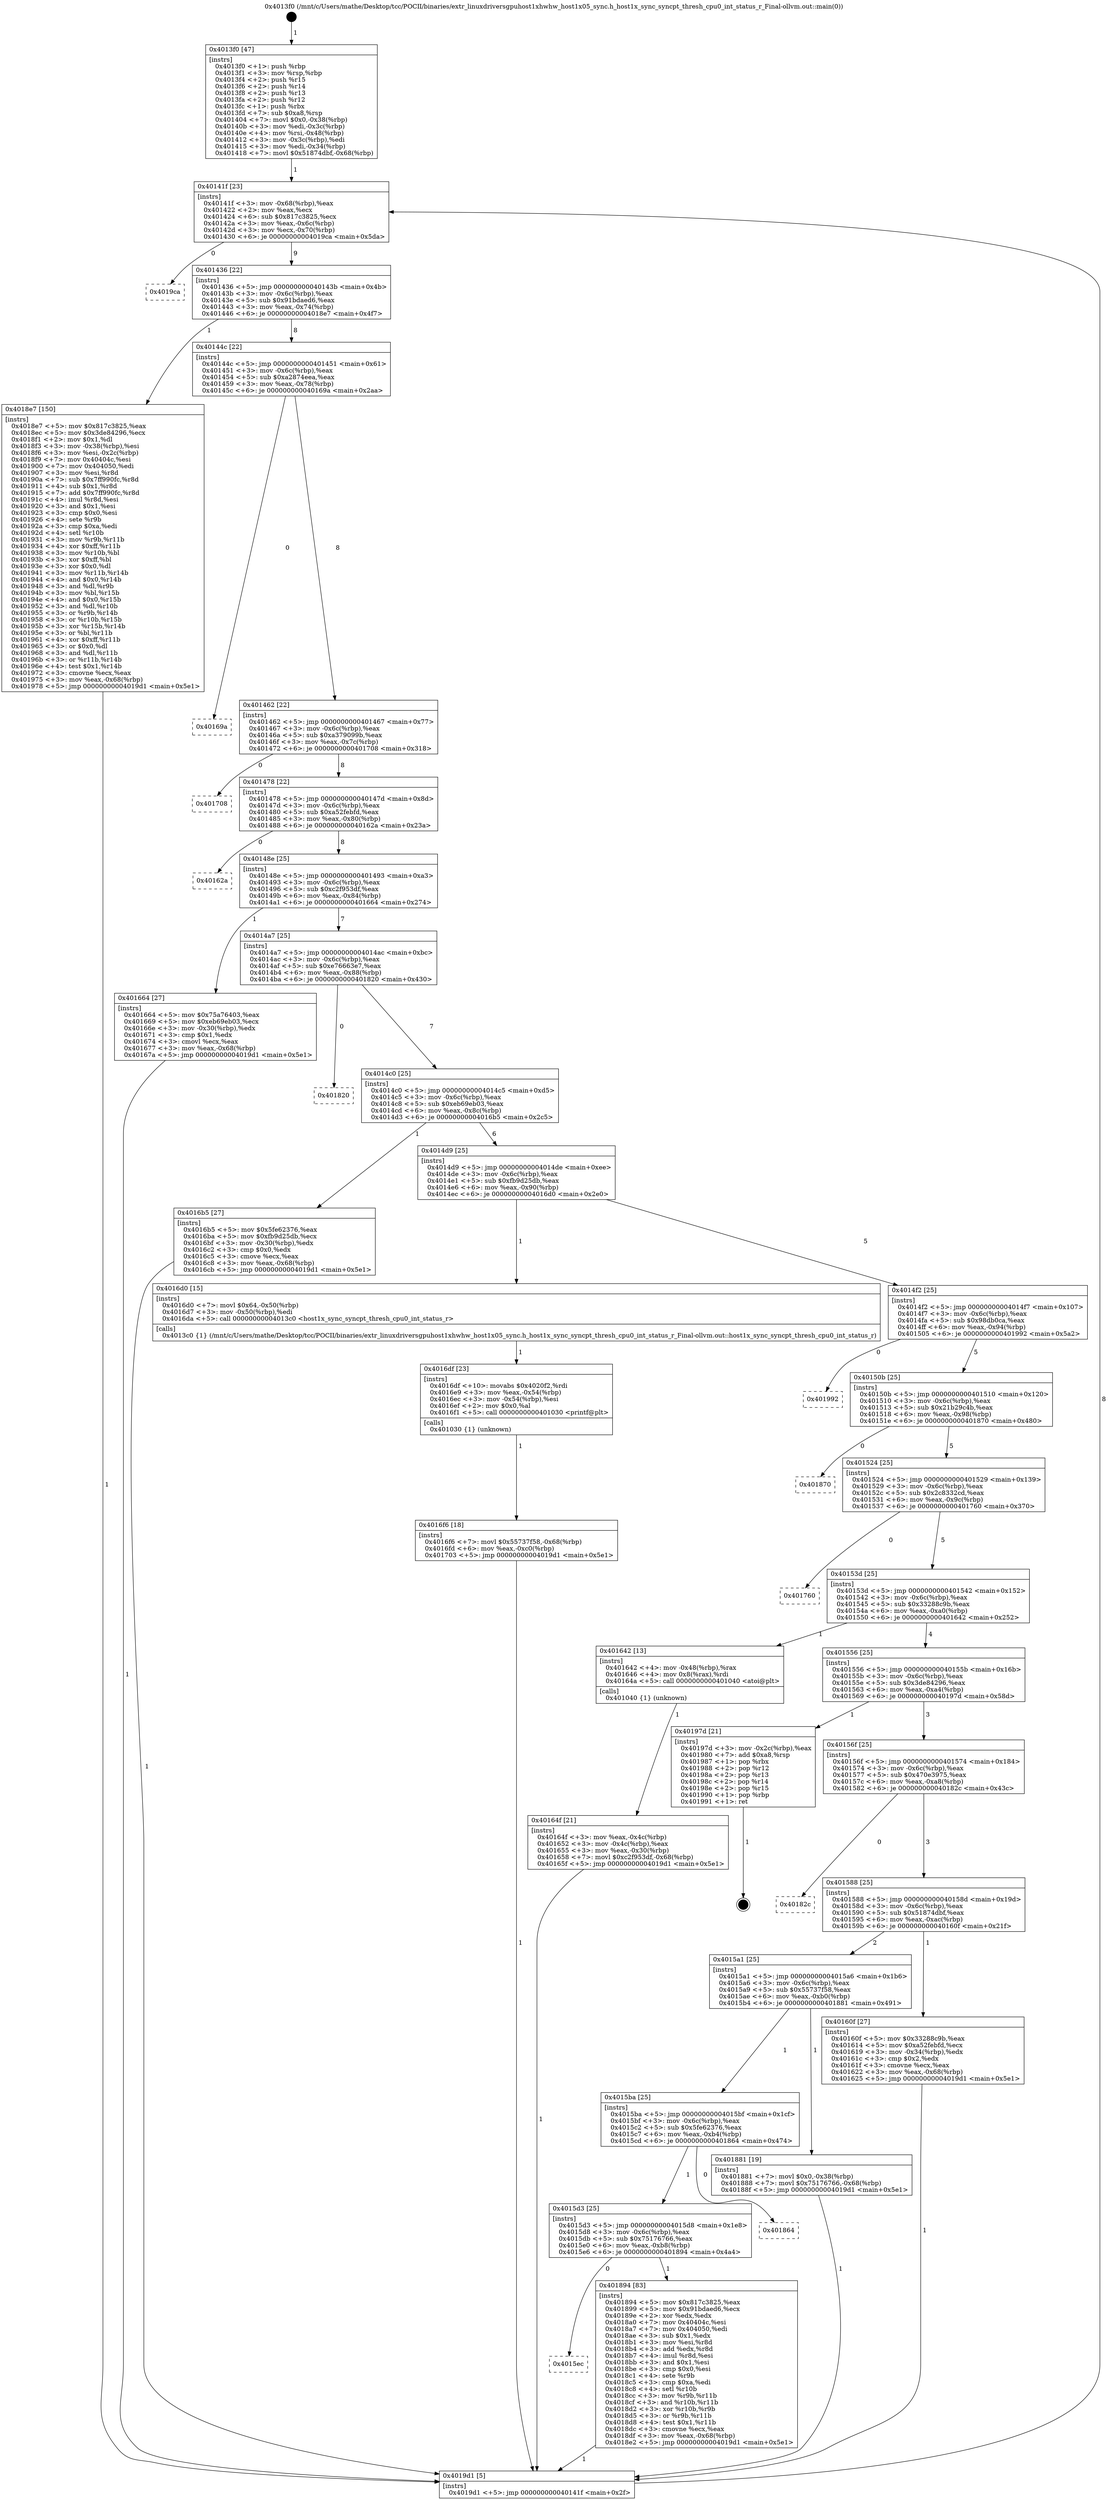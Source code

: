 digraph "0x4013f0" {
  label = "0x4013f0 (/mnt/c/Users/mathe/Desktop/tcc/POCII/binaries/extr_linuxdriversgpuhost1xhwhw_host1x05_sync.h_host1x_sync_syncpt_thresh_cpu0_int_status_r_Final-ollvm.out::main(0))"
  labelloc = "t"
  node[shape=record]

  Entry [label="",width=0.3,height=0.3,shape=circle,fillcolor=black,style=filled]
  "0x40141f" [label="{
     0x40141f [23]\l
     | [instrs]\l
     &nbsp;&nbsp;0x40141f \<+3\>: mov -0x68(%rbp),%eax\l
     &nbsp;&nbsp;0x401422 \<+2\>: mov %eax,%ecx\l
     &nbsp;&nbsp;0x401424 \<+6\>: sub $0x817c3825,%ecx\l
     &nbsp;&nbsp;0x40142a \<+3\>: mov %eax,-0x6c(%rbp)\l
     &nbsp;&nbsp;0x40142d \<+3\>: mov %ecx,-0x70(%rbp)\l
     &nbsp;&nbsp;0x401430 \<+6\>: je 00000000004019ca \<main+0x5da\>\l
  }"]
  "0x4019ca" [label="{
     0x4019ca\l
  }", style=dashed]
  "0x401436" [label="{
     0x401436 [22]\l
     | [instrs]\l
     &nbsp;&nbsp;0x401436 \<+5\>: jmp 000000000040143b \<main+0x4b\>\l
     &nbsp;&nbsp;0x40143b \<+3\>: mov -0x6c(%rbp),%eax\l
     &nbsp;&nbsp;0x40143e \<+5\>: sub $0x91bdaed6,%eax\l
     &nbsp;&nbsp;0x401443 \<+3\>: mov %eax,-0x74(%rbp)\l
     &nbsp;&nbsp;0x401446 \<+6\>: je 00000000004018e7 \<main+0x4f7\>\l
  }"]
  Exit [label="",width=0.3,height=0.3,shape=circle,fillcolor=black,style=filled,peripheries=2]
  "0x4018e7" [label="{
     0x4018e7 [150]\l
     | [instrs]\l
     &nbsp;&nbsp;0x4018e7 \<+5\>: mov $0x817c3825,%eax\l
     &nbsp;&nbsp;0x4018ec \<+5\>: mov $0x3de84296,%ecx\l
     &nbsp;&nbsp;0x4018f1 \<+2\>: mov $0x1,%dl\l
     &nbsp;&nbsp;0x4018f3 \<+3\>: mov -0x38(%rbp),%esi\l
     &nbsp;&nbsp;0x4018f6 \<+3\>: mov %esi,-0x2c(%rbp)\l
     &nbsp;&nbsp;0x4018f9 \<+7\>: mov 0x40404c,%esi\l
     &nbsp;&nbsp;0x401900 \<+7\>: mov 0x404050,%edi\l
     &nbsp;&nbsp;0x401907 \<+3\>: mov %esi,%r8d\l
     &nbsp;&nbsp;0x40190a \<+7\>: sub $0x7ff990fc,%r8d\l
     &nbsp;&nbsp;0x401911 \<+4\>: sub $0x1,%r8d\l
     &nbsp;&nbsp;0x401915 \<+7\>: add $0x7ff990fc,%r8d\l
     &nbsp;&nbsp;0x40191c \<+4\>: imul %r8d,%esi\l
     &nbsp;&nbsp;0x401920 \<+3\>: and $0x1,%esi\l
     &nbsp;&nbsp;0x401923 \<+3\>: cmp $0x0,%esi\l
     &nbsp;&nbsp;0x401926 \<+4\>: sete %r9b\l
     &nbsp;&nbsp;0x40192a \<+3\>: cmp $0xa,%edi\l
     &nbsp;&nbsp;0x40192d \<+4\>: setl %r10b\l
     &nbsp;&nbsp;0x401931 \<+3\>: mov %r9b,%r11b\l
     &nbsp;&nbsp;0x401934 \<+4\>: xor $0xff,%r11b\l
     &nbsp;&nbsp;0x401938 \<+3\>: mov %r10b,%bl\l
     &nbsp;&nbsp;0x40193b \<+3\>: xor $0xff,%bl\l
     &nbsp;&nbsp;0x40193e \<+3\>: xor $0x0,%dl\l
     &nbsp;&nbsp;0x401941 \<+3\>: mov %r11b,%r14b\l
     &nbsp;&nbsp;0x401944 \<+4\>: and $0x0,%r14b\l
     &nbsp;&nbsp;0x401948 \<+3\>: and %dl,%r9b\l
     &nbsp;&nbsp;0x40194b \<+3\>: mov %bl,%r15b\l
     &nbsp;&nbsp;0x40194e \<+4\>: and $0x0,%r15b\l
     &nbsp;&nbsp;0x401952 \<+3\>: and %dl,%r10b\l
     &nbsp;&nbsp;0x401955 \<+3\>: or %r9b,%r14b\l
     &nbsp;&nbsp;0x401958 \<+3\>: or %r10b,%r15b\l
     &nbsp;&nbsp;0x40195b \<+3\>: xor %r15b,%r14b\l
     &nbsp;&nbsp;0x40195e \<+3\>: or %bl,%r11b\l
     &nbsp;&nbsp;0x401961 \<+4\>: xor $0xff,%r11b\l
     &nbsp;&nbsp;0x401965 \<+3\>: or $0x0,%dl\l
     &nbsp;&nbsp;0x401968 \<+3\>: and %dl,%r11b\l
     &nbsp;&nbsp;0x40196b \<+3\>: or %r11b,%r14b\l
     &nbsp;&nbsp;0x40196e \<+4\>: test $0x1,%r14b\l
     &nbsp;&nbsp;0x401972 \<+3\>: cmovne %ecx,%eax\l
     &nbsp;&nbsp;0x401975 \<+3\>: mov %eax,-0x68(%rbp)\l
     &nbsp;&nbsp;0x401978 \<+5\>: jmp 00000000004019d1 \<main+0x5e1\>\l
  }"]
  "0x40144c" [label="{
     0x40144c [22]\l
     | [instrs]\l
     &nbsp;&nbsp;0x40144c \<+5\>: jmp 0000000000401451 \<main+0x61\>\l
     &nbsp;&nbsp;0x401451 \<+3\>: mov -0x6c(%rbp),%eax\l
     &nbsp;&nbsp;0x401454 \<+5\>: sub $0xa2874eea,%eax\l
     &nbsp;&nbsp;0x401459 \<+3\>: mov %eax,-0x78(%rbp)\l
     &nbsp;&nbsp;0x40145c \<+6\>: je 000000000040169a \<main+0x2aa\>\l
  }"]
  "0x4015ec" [label="{
     0x4015ec\l
  }", style=dashed]
  "0x40169a" [label="{
     0x40169a\l
  }", style=dashed]
  "0x401462" [label="{
     0x401462 [22]\l
     | [instrs]\l
     &nbsp;&nbsp;0x401462 \<+5\>: jmp 0000000000401467 \<main+0x77\>\l
     &nbsp;&nbsp;0x401467 \<+3\>: mov -0x6c(%rbp),%eax\l
     &nbsp;&nbsp;0x40146a \<+5\>: sub $0xa379099b,%eax\l
     &nbsp;&nbsp;0x40146f \<+3\>: mov %eax,-0x7c(%rbp)\l
     &nbsp;&nbsp;0x401472 \<+6\>: je 0000000000401708 \<main+0x318\>\l
  }"]
  "0x401894" [label="{
     0x401894 [83]\l
     | [instrs]\l
     &nbsp;&nbsp;0x401894 \<+5\>: mov $0x817c3825,%eax\l
     &nbsp;&nbsp;0x401899 \<+5\>: mov $0x91bdaed6,%ecx\l
     &nbsp;&nbsp;0x40189e \<+2\>: xor %edx,%edx\l
     &nbsp;&nbsp;0x4018a0 \<+7\>: mov 0x40404c,%esi\l
     &nbsp;&nbsp;0x4018a7 \<+7\>: mov 0x404050,%edi\l
     &nbsp;&nbsp;0x4018ae \<+3\>: sub $0x1,%edx\l
     &nbsp;&nbsp;0x4018b1 \<+3\>: mov %esi,%r8d\l
     &nbsp;&nbsp;0x4018b4 \<+3\>: add %edx,%r8d\l
     &nbsp;&nbsp;0x4018b7 \<+4\>: imul %r8d,%esi\l
     &nbsp;&nbsp;0x4018bb \<+3\>: and $0x1,%esi\l
     &nbsp;&nbsp;0x4018be \<+3\>: cmp $0x0,%esi\l
     &nbsp;&nbsp;0x4018c1 \<+4\>: sete %r9b\l
     &nbsp;&nbsp;0x4018c5 \<+3\>: cmp $0xa,%edi\l
     &nbsp;&nbsp;0x4018c8 \<+4\>: setl %r10b\l
     &nbsp;&nbsp;0x4018cc \<+3\>: mov %r9b,%r11b\l
     &nbsp;&nbsp;0x4018cf \<+3\>: and %r10b,%r11b\l
     &nbsp;&nbsp;0x4018d2 \<+3\>: xor %r10b,%r9b\l
     &nbsp;&nbsp;0x4018d5 \<+3\>: or %r9b,%r11b\l
     &nbsp;&nbsp;0x4018d8 \<+4\>: test $0x1,%r11b\l
     &nbsp;&nbsp;0x4018dc \<+3\>: cmovne %ecx,%eax\l
     &nbsp;&nbsp;0x4018df \<+3\>: mov %eax,-0x68(%rbp)\l
     &nbsp;&nbsp;0x4018e2 \<+5\>: jmp 00000000004019d1 \<main+0x5e1\>\l
  }"]
  "0x401708" [label="{
     0x401708\l
  }", style=dashed]
  "0x401478" [label="{
     0x401478 [22]\l
     | [instrs]\l
     &nbsp;&nbsp;0x401478 \<+5\>: jmp 000000000040147d \<main+0x8d\>\l
     &nbsp;&nbsp;0x40147d \<+3\>: mov -0x6c(%rbp),%eax\l
     &nbsp;&nbsp;0x401480 \<+5\>: sub $0xa52febfd,%eax\l
     &nbsp;&nbsp;0x401485 \<+3\>: mov %eax,-0x80(%rbp)\l
     &nbsp;&nbsp;0x401488 \<+6\>: je 000000000040162a \<main+0x23a\>\l
  }"]
  "0x4015d3" [label="{
     0x4015d3 [25]\l
     | [instrs]\l
     &nbsp;&nbsp;0x4015d3 \<+5\>: jmp 00000000004015d8 \<main+0x1e8\>\l
     &nbsp;&nbsp;0x4015d8 \<+3\>: mov -0x6c(%rbp),%eax\l
     &nbsp;&nbsp;0x4015db \<+5\>: sub $0x75176766,%eax\l
     &nbsp;&nbsp;0x4015e0 \<+6\>: mov %eax,-0xb8(%rbp)\l
     &nbsp;&nbsp;0x4015e6 \<+6\>: je 0000000000401894 \<main+0x4a4\>\l
  }"]
  "0x40162a" [label="{
     0x40162a\l
  }", style=dashed]
  "0x40148e" [label="{
     0x40148e [25]\l
     | [instrs]\l
     &nbsp;&nbsp;0x40148e \<+5\>: jmp 0000000000401493 \<main+0xa3\>\l
     &nbsp;&nbsp;0x401493 \<+3\>: mov -0x6c(%rbp),%eax\l
     &nbsp;&nbsp;0x401496 \<+5\>: sub $0xc2f953df,%eax\l
     &nbsp;&nbsp;0x40149b \<+6\>: mov %eax,-0x84(%rbp)\l
     &nbsp;&nbsp;0x4014a1 \<+6\>: je 0000000000401664 \<main+0x274\>\l
  }"]
  "0x401864" [label="{
     0x401864\l
  }", style=dashed]
  "0x401664" [label="{
     0x401664 [27]\l
     | [instrs]\l
     &nbsp;&nbsp;0x401664 \<+5\>: mov $0x75a76403,%eax\l
     &nbsp;&nbsp;0x401669 \<+5\>: mov $0xeb69eb03,%ecx\l
     &nbsp;&nbsp;0x40166e \<+3\>: mov -0x30(%rbp),%edx\l
     &nbsp;&nbsp;0x401671 \<+3\>: cmp $0x1,%edx\l
     &nbsp;&nbsp;0x401674 \<+3\>: cmovl %ecx,%eax\l
     &nbsp;&nbsp;0x401677 \<+3\>: mov %eax,-0x68(%rbp)\l
     &nbsp;&nbsp;0x40167a \<+5\>: jmp 00000000004019d1 \<main+0x5e1\>\l
  }"]
  "0x4014a7" [label="{
     0x4014a7 [25]\l
     | [instrs]\l
     &nbsp;&nbsp;0x4014a7 \<+5\>: jmp 00000000004014ac \<main+0xbc\>\l
     &nbsp;&nbsp;0x4014ac \<+3\>: mov -0x6c(%rbp),%eax\l
     &nbsp;&nbsp;0x4014af \<+5\>: sub $0xe76663e7,%eax\l
     &nbsp;&nbsp;0x4014b4 \<+6\>: mov %eax,-0x88(%rbp)\l
     &nbsp;&nbsp;0x4014ba \<+6\>: je 0000000000401820 \<main+0x430\>\l
  }"]
  "0x4015ba" [label="{
     0x4015ba [25]\l
     | [instrs]\l
     &nbsp;&nbsp;0x4015ba \<+5\>: jmp 00000000004015bf \<main+0x1cf\>\l
     &nbsp;&nbsp;0x4015bf \<+3\>: mov -0x6c(%rbp),%eax\l
     &nbsp;&nbsp;0x4015c2 \<+5\>: sub $0x5fe62376,%eax\l
     &nbsp;&nbsp;0x4015c7 \<+6\>: mov %eax,-0xb4(%rbp)\l
     &nbsp;&nbsp;0x4015cd \<+6\>: je 0000000000401864 \<main+0x474\>\l
  }"]
  "0x401820" [label="{
     0x401820\l
  }", style=dashed]
  "0x4014c0" [label="{
     0x4014c0 [25]\l
     | [instrs]\l
     &nbsp;&nbsp;0x4014c0 \<+5\>: jmp 00000000004014c5 \<main+0xd5\>\l
     &nbsp;&nbsp;0x4014c5 \<+3\>: mov -0x6c(%rbp),%eax\l
     &nbsp;&nbsp;0x4014c8 \<+5\>: sub $0xeb69eb03,%eax\l
     &nbsp;&nbsp;0x4014cd \<+6\>: mov %eax,-0x8c(%rbp)\l
     &nbsp;&nbsp;0x4014d3 \<+6\>: je 00000000004016b5 \<main+0x2c5\>\l
  }"]
  "0x401881" [label="{
     0x401881 [19]\l
     | [instrs]\l
     &nbsp;&nbsp;0x401881 \<+7\>: movl $0x0,-0x38(%rbp)\l
     &nbsp;&nbsp;0x401888 \<+7\>: movl $0x75176766,-0x68(%rbp)\l
     &nbsp;&nbsp;0x40188f \<+5\>: jmp 00000000004019d1 \<main+0x5e1\>\l
  }"]
  "0x4016b5" [label="{
     0x4016b5 [27]\l
     | [instrs]\l
     &nbsp;&nbsp;0x4016b5 \<+5\>: mov $0x5fe62376,%eax\l
     &nbsp;&nbsp;0x4016ba \<+5\>: mov $0xfb9d25db,%ecx\l
     &nbsp;&nbsp;0x4016bf \<+3\>: mov -0x30(%rbp),%edx\l
     &nbsp;&nbsp;0x4016c2 \<+3\>: cmp $0x0,%edx\l
     &nbsp;&nbsp;0x4016c5 \<+3\>: cmove %ecx,%eax\l
     &nbsp;&nbsp;0x4016c8 \<+3\>: mov %eax,-0x68(%rbp)\l
     &nbsp;&nbsp;0x4016cb \<+5\>: jmp 00000000004019d1 \<main+0x5e1\>\l
  }"]
  "0x4014d9" [label="{
     0x4014d9 [25]\l
     | [instrs]\l
     &nbsp;&nbsp;0x4014d9 \<+5\>: jmp 00000000004014de \<main+0xee\>\l
     &nbsp;&nbsp;0x4014de \<+3\>: mov -0x6c(%rbp),%eax\l
     &nbsp;&nbsp;0x4014e1 \<+5\>: sub $0xfb9d25db,%eax\l
     &nbsp;&nbsp;0x4014e6 \<+6\>: mov %eax,-0x90(%rbp)\l
     &nbsp;&nbsp;0x4014ec \<+6\>: je 00000000004016d0 \<main+0x2e0\>\l
  }"]
  "0x4016f6" [label="{
     0x4016f6 [18]\l
     | [instrs]\l
     &nbsp;&nbsp;0x4016f6 \<+7\>: movl $0x55737f58,-0x68(%rbp)\l
     &nbsp;&nbsp;0x4016fd \<+6\>: mov %eax,-0xc0(%rbp)\l
     &nbsp;&nbsp;0x401703 \<+5\>: jmp 00000000004019d1 \<main+0x5e1\>\l
  }"]
  "0x4016d0" [label="{
     0x4016d0 [15]\l
     | [instrs]\l
     &nbsp;&nbsp;0x4016d0 \<+7\>: movl $0x64,-0x50(%rbp)\l
     &nbsp;&nbsp;0x4016d7 \<+3\>: mov -0x50(%rbp),%edi\l
     &nbsp;&nbsp;0x4016da \<+5\>: call 00000000004013c0 \<host1x_sync_syncpt_thresh_cpu0_int_status_r\>\l
     | [calls]\l
     &nbsp;&nbsp;0x4013c0 \{1\} (/mnt/c/Users/mathe/Desktop/tcc/POCII/binaries/extr_linuxdriversgpuhost1xhwhw_host1x05_sync.h_host1x_sync_syncpt_thresh_cpu0_int_status_r_Final-ollvm.out::host1x_sync_syncpt_thresh_cpu0_int_status_r)\l
  }"]
  "0x4014f2" [label="{
     0x4014f2 [25]\l
     | [instrs]\l
     &nbsp;&nbsp;0x4014f2 \<+5\>: jmp 00000000004014f7 \<main+0x107\>\l
     &nbsp;&nbsp;0x4014f7 \<+3\>: mov -0x6c(%rbp),%eax\l
     &nbsp;&nbsp;0x4014fa \<+5\>: sub $0x98db0ca,%eax\l
     &nbsp;&nbsp;0x4014ff \<+6\>: mov %eax,-0x94(%rbp)\l
     &nbsp;&nbsp;0x401505 \<+6\>: je 0000000000401992 \<main+0x5a2\>\l
  }"]
  "0x4016df" [label="{
     0x4016df [23]\l
     | [instrs]\l
     &nbsp;&nbsp;0x4016df \<+10\>: movabs $0x4020f2,%rdi\l
     &nbsp;&nbsp;0x4016e9 \<+3\>: mov %eax,-0x54(%rbp)\l
     &nbsp;&nbsp;0x4016ec \<+3\>: mov -0x54(%rbp),%esi\l
     &nbsp;&nbsp;0x4016ef \<+2\>: mov $0x0,%al\l
     &nbsp;&nbsp;0x4016f1 \<+5\>: call 0000000000401030 \<printf@plt\>\l
     | [calls]\l
     &nbsp;&nbsp;0x401030 \{1\} (unknown)\l
  }"]
  "0x401992" [label="{
     0x401992\l
  }", style=dashed]
  "0x40150b" [label="{
     0x40150b [25]\l
     | [instrs]\l
     &nbsp;&nbsp;0x40150b \<+5\>: jmp 0000000000401510 \<main+0x120\>\l
     &nbsp;&nbsp;0x401510 \<+3\>: mov -0x6c(%rbp),%eax\l
     &nbsp;&nbsp;0x401513 \<+5\>: sub $0x21b29c4b,%eax\l
     &nbsp;&nbsp;0x401518 \<+6\>: mov %eax,-0x98(%rbp)\l
     &nbsp;&nbsp;0x40151e \<+6\>: je 0000000000401870 \<main+0x480\>\l
  }"]
  "0x40164f" [label="{
     0x40164f [21]\l
     | [instrs]\l
     &nbsp;&nbsp;0x40164f \<+3\>: mov %eax,-0x4c(%rbp)\l
     &nbsp;&nbsp;0x401652 \<+3\>: mov -0x4c(%rbp),%eax\l
     &nbsp;&nbsp;0x401655 \<+3\>: mov %eax,-0x30(%rbp)\l
     &nbsp;&nbsp;0x401658 \<+7\>: movl $0xc2f953df,-0x68(%rbp)\l
     &nbsp;&nbsp;0x40165f \<+5\>: jmp 00000000004019d1 \<main+0x5e1\>\l
  }"]
  "0x401870" [label="{
     0x401870\l
  }", style=dashed]
  "0x401524" [label="{
     0x401524 [25]\l
     | [instrs]\l
     &nbsp;&nbsp;0x401524 \<+5\>: jmp 0000000000401529 \<main+0x139\>\l
     &nbsp;&nbsp;0x401529 \<+3\>: mov -0x6c(%rbp),%eax\l
     &nbsp;&nbsp;0x40152c \<+5\>: sub $0x2c8332cd,%eax\l
     &nbsp;&nbsp;0x401531 \<+6\>: mov %eax,-0x9c(%rbp)\l
     &nbsp;&nbsp;0x401537 \<+6\>: je 0000000000401760 \<main+0x370\>\l
  }"]
  "0x4013f0" [label="{
     0x4013f0 [47]\l
     | [instrs]\l
     &nbsp;&nbsp;0x4013f0 \<+1\>: push %rbp\l
     &nbsp;&nbsp;0x4013f1 \<+3\>: mov %rsp,%rbp\l
     &nbsp;&nbsp;0x4013f4 \<+2\>: push %r15\l
     &nbsp;&nbsp;0x4013f6 \<+2\>: push %r14\l
     &nbsp;&nbsp;0x4013f8 \<+2\>: push %r13\l
     &nbsp;&nbsp;0x4013fa \<+2\>: push %r12\l
     &nbsp;&nbsp;0x4013fc \<+1\>: push %rbx\l
     &nbsp;&nbsp;0x4013fd \<+7\>: sub $0xa8,%rsp\l
     &nbsp;&nbsp;0x401404 \<+7\>: movl $0x0,-0x38(%rbp)\l
     &nbsp;&nbsp;0x40140b \<+3\>: mov %edi,-0x3c(%rbp)\l
     &nbsp;&nbsp;0x40140e \<+4\>: mov %rsi,-0x48(%rbp)\l
     &nbsp;&nbsp;0x401412 \<+3\>: mov -0x3c(%rbp),%edi\l
     &nbsp;&nbsp;0x401415 \<+3\>: mov %edi,-0x34(%rbp)\l
     &nbsp;&nbsp;0x401418 \<+7\>: movl $0x51874dbf,-0x68(%rbp)\l
  }"]
  "0x401760" [label="{
     0x401760\l
  }", style=dashed]
  "0x40153d" [label="{
     0x40153d [25]\l
     | [instrs]\l
     &nbsp;&nbsp;0x40153d \<+5\>: jmp 0000000000401542 \<main+0x152\>\l
     &nbsp;&nbsp;0x401542 \<+3\>: mov -0x6c(%rbp),%eax\l
     &nbsp;&nbsp;0x401545 \<+5\>: sub $0x33288c9b,%eax\l
     &nbsp;&nbsp;0x40154a \<+6\>: mov %eax,-0xa0(%rbp)\l
     &nbsp;&nbsp;0x401550 \<+6\>: je 0000000000401642 \<main+0x252\>\l
  }"]
  "0x4019d1" [label="{
     0x4019d1 [5]\l
     | [instrs]\l
     &nbsp;&nbsp;0x4019d1 \<+5\>: jmp 000000000040141f \<main+0x2f\>\l
  }"]
  "0x401642" [label="{
     0x401642 [13]\l
     | [instrs]\l
     &nbsp;&nbsp;0x401642 \<+4\>: mov -0x48(%rbp),%rax\l
     &nbsp;&nbsp;0x401646 \<+4\>: mov 0x8(%rax),%rdi\l
     &nbsp;&nbsp;0x40164a \<+5\>: call 0000000000401040 \<atoi@plt\>\l
     | [calls]\l
     &nbsp;&nbsp;0x401040 \{1\} (unknown)\l
  }"]
  "0x401556" [label="{
     0x401556 [25]\l
     | [instrs]\l
     &nbsp;&nbsp;0x401556 \<+5\>: jmp 000000000040155b \<main+0x16b\>\l
     &nbsp;&nbsp;0x40155b \<+3\>: mov -0x6c(%rbp),%eax\l
     &nbsp;&nbsp;0x40155e \<+5\>: sub $0x3de84296,%eax\l
     &nbsp;&nbsp;0x401563 \<+6\>: mov %eax,-0xa4(%rbp)\l
     &nbsp;&nbsp;0x401569 \<+6\>: je 000000000040197d \<main+0x58d\>\l
  }"]
  "0x4015a1" [label="{
     0x4015a1 [25]\l
     | [instrs]\l
     &nbsp;&nbsp;0x4015a1 \<+5\>: jmp 00000000004015a6 \<main+0x1b6\>\l
     &nbsp;&nbsp;0x4015a6 \<+3\>: mov -0x6c(%rbp),%eax\l
     &nbsp;&nbsp;0x4015a9 \<+5\>: sub $0x55737f58,%eax\l
     &nbsp;&nbsp;0x4015ae \<+6\>: mov %eax,-0xb0(%rbp)\l
     &nbsp;&nbsp;0x4015b4 \<+6\>: je 0000000000401881 \<main+0x491\>\l
  }"]
  "0x40197d" [label="{
     0x40197d [21]\l
     | [instrs]\l
     &nbsp;&nbsp;0x40197d \<+3\>: mov -0x2c(%rbp),%eax\l
     &nbsp;&nbsp;0x401980 \<+7\>: add $0xa8,%rsp\l
     &nbsp;&nbsp;0x401987 \<+1\>: pop %rbx\l
     &nbsp;&nbsp;0x401988 \<+2\>: pop %r12\l
     &nbsp;&nbsp;0x40198a \<+2\>: pop %r13\l
     &nbsp;&nbsp;0x40198c \<+2\>: pop %r14\l
     &nbsp;&nbsp;0x40198e \<+2\>: pop %r15\l
     &nbsp;&nbsp;0x401990 \<+1\>: pop %rbp\l
     &nbsp;&nbsp;0x401991 \<+1\>: ret\l
  }"]
  "0x40156f" [label="{
     0x40156f [25]\l
     | [instrs]\l
     &nbsp;&nbsp;0x40156f \<+5\>: jmp 0000000000401574 \<main+0x184\>\l
     &nbsp;&nbsp;0x401574 \<+3\>: mov -0x6c(%rbp),%eax\l
     &nbsp;&nbsp;0x401577 \<+5\>: sub $0x470e3975,%eax\l
     &nbsp;&nbsp;0x40157c \<+6\>: mov %eax,-0xa8(%rbp)\l
     &nbsp;&nbsp;0x401582 \<+6\>: je 000000000040182c \<main+0x43c\>\l
  }"]
  "0x40160f" [label="{
     0x40160f [27]\l
     | [instrs]\l
     &nbsp;&nbsp;0x40160f \<+5\>: mov $0x33288c9b,%eax\l
     &nbsp;&nbsp;0x401614 \<+5\>: mov $0xa52febfd,%ecx\l
     &nbsp;&nbsp;0x401619 \<+3\>: mov -0x34(%rbp),%edx\l
     &nbsp;&nbsp;0x40161c \<+3\>: cmp $0x2,%edx\l
     &nbsp;&nbsp;0x40161f \<+3\>: cmovne %ecx,%eax\l
     &nbsp;&nbsp;0x401622 \<+3\>: mov %eax,-0x68(%rbp)\l
     &nbsp;&nbsp;0x401625 \<+5\>: jmp 00000000004019d1 \<main+0x5e1\>\l
  }"]
  "0x40182c" [label="{
     0x40182c\l
  }", style=dashed]
  "0x401588" [label="{
     0x401588 [25]\l
     | [instrs]\l
     &nbsp;&nbsp;0x401588 \<+5\>: jmp 000000000040158d \<main+0x19d\>\l
     &nbsp;&nbsp;0x40158d \<+3\>: mov -0x6c(%rbp),%eax\l
     &nbsp;&nbsp;0x401590 \<+5\>: sub $0x51874dbf,%eax\l
     &nbsp;&nbsp;0x401595 \<+6\>: mov %eax,-0xac(%rbp)\l
     &nbsp;&nbsp;0x40159b \<+6\>: je 000000000040160f \<main+0x21f\>\l
  }"]
  Entry -> "0x4013f0" [label=" 1"]
  "0x40141f" -> "0x4019ca" [label=" 0"]
  "0x40141f" -> "0x401436" [label=" 9"]
  "0x40197d" -> Exit [label=" 1"]
  "0x401436" -> "0x4018e7" [label=" 1"]
  "0x401436" -> "0x40144c" [label=" 8"]
  "0x4018e7" -> "0x4019d1" [label=" 1"]
  "0x40144c" -> "0x40169a" [label=" 0"]
  "0x40144c" -> "0x401462" [label=" 8"]
  "0x401894" -> "0x4019d1" [label=" 1"]
  "0x401462" -> "0x401708" [label=" 0"]
  "0x401462" -> "0x401478" [label=" 8"]
  "0x4015d3" -> "0x4015ec" [label=" 0"]
  "0x401478" -> "0x40162a" [label=" 0"]
  "0x401478" -> "0x40148e" [label=" 8"]
  "0x4015d3" -> "0x401894" [label=" 1"]
  "0x40148e" -> "0x401664" [label=" 1"]
  "0x40148e" -> "0x4014a7" [label=" 7"]
  "0x4015ba" -> "0x4015d3" [label=" 1"]
  "0x4014a7" -> "0x401820" [label=" 0"]
  "0x4014a7" -> "0x4014c0" [label=" 7"]
  "0x4015ba" -> "0x401864" [label=" 0"]
  "0x4014c0" -> "0x4016b5" [label=" 1"]
  "0x4014c0" -> "0x4014d9" [label=" 6"]
  "0x401881" -> "0x4019d1" [label=" 1"]
  "0x4014d9" -> "0x4016d0" [label=" 1"]
  "0x4014d9" -> "0x4014f2" [label=" 5"]
  "0x4015a1" -> "0x401881" [label=" 1"]
  "0x4014f2" -> "0x401992" [label=" 0"]
  "0x4014f2" -> "0x40150b" [label=" 5"]
  "0x4015a1" -> "0x4015ba" [label=" 1"]
  "0x40150b" -> "0x401870" [label=" 0"]
  "0x40150b" -> "0x401524" [label=" 5"]
  "0x4016f6" -> "0x4019d1" [label=" 1"]
  "0x401524" -> "0x401760" [label=" 0"]
  "0x401524" -> "0x40153d" [label=" 5"]
  "0x4016df" -> "0x4016f6" [label=" 1"]
  "0x40153d" -> "0x401642" [label=" 1"]
  "0x40153d" -> "0x401556" [label=" 4"]
  "0x4016d0" -> "0x4016df" [label=" 1"]
  "0x401556" -> "0x40197d" [label=" 1"]
  "0x401556" -> "0x40156f" [label=" 3"]
  "0x4016b5" -> "0x4019d1" [label=" 1"]
  "0x40156f" -> "0x40182c" [label=" 0"]
  "0x40156f" -> "0x401588" [label=" 3"]
  "0x401664" -> "0x4019d1" [label=" 1"]
  "0x401588" -> "0x40160f" [label=" 1"]
  "0x401588" -> "0x4015a1" [label=" 2"]
  "0x40160f" -> "0x4019d1" [label=" 1"]
  "0x4013f0" -> "0x40141f" [label=" 1"]
  "0x4019d1" -> "0x40141f" [label=" 8"]
  "0x401642" -> "0x40164f" [label=" 1"]
  "0x40164f" -> "0x4019d1" [label=" 1"]
}
